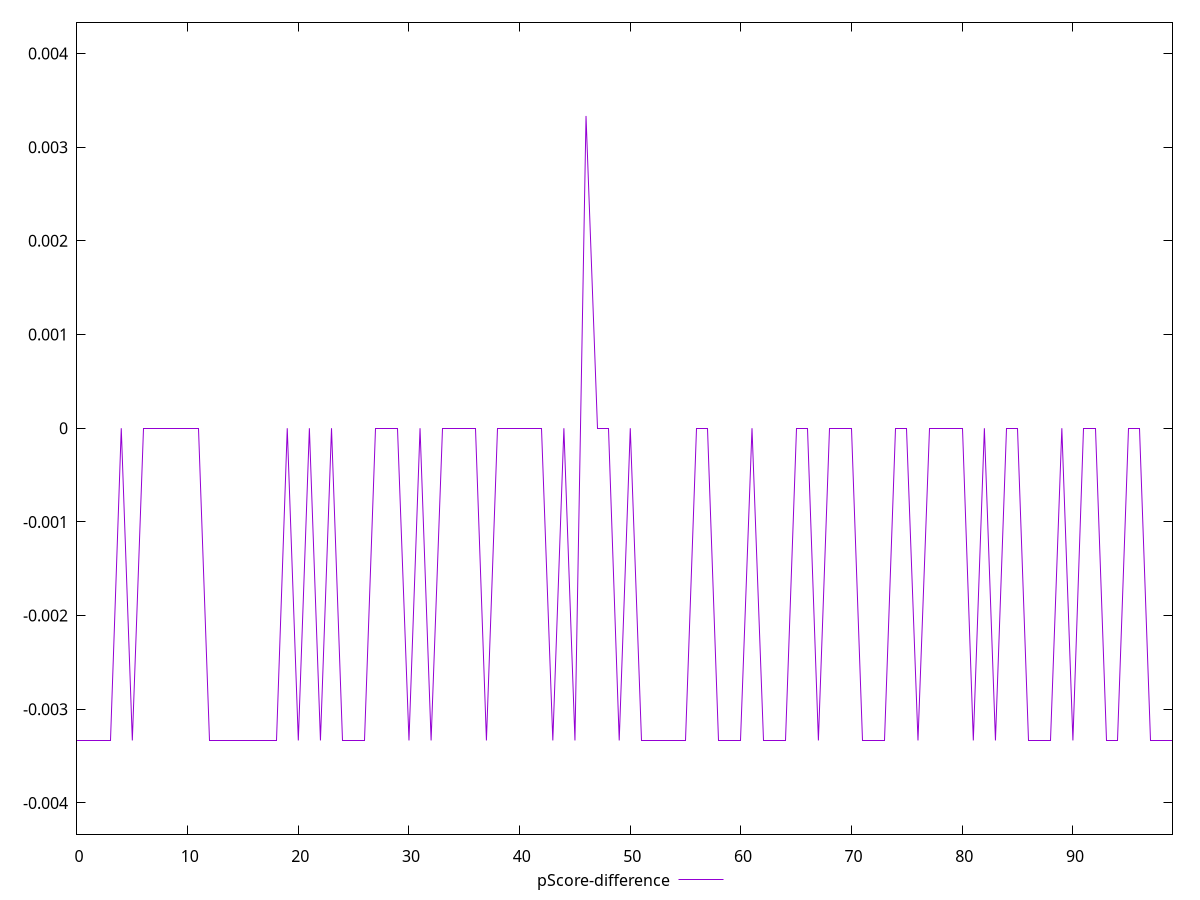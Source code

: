 reset

$pScoreDifference <<EOF
0 -0.0033333333333334103
1 -0.0033333333333334103
2 -0.0033333333333334103
3 -0.0033333333333334103
4 0
5 -0.0033333333333334103
6 0
7 0
8 0
9 0
10 0
11 0
12 -0.0033333333333334103
13 -0.0033333333333334103
14 -0.0033333333333334103
15 -0.0033333333333334103
16 -0.0033333333333334103
17 -0.0033333333333334103
18 -0.0033333333333334103
19 0
20 -0.0033333333333334103
21 0
22 -0.0033333333333334103
23 0
24 -0.0033333333333334103
25 -0.0033333333333334103
26 -0.0033333333333334103
27 0
28 0
29 0
30 -0.0033333333333334103
31 0
32 -0.0033333333333334103
33 0
34 0
35 0
36 0
37 -0.0033333333333334103
38 0
39 0
40 0
41 0
42 0
43 -0.0033333333333334103
44 0
45 -0.0033333333333334103
46 0.0033333333333334103
47 0
48 0
49 -0.0033333333333334103
50 0
51 -0.0033333333333334103
52 -0.0033333333333334103
53 -0.0033333333333334103
54 -0.0033333333333334103
55 -0.0033333333333334103
56 0
57 0
58 -0.0033333333333334103
59 -0.0033333333333334103
60 -0.0033333333333334103
61 0
62 -0.0033333333333334103
63 -0.0033333333333334103
64 -0.0033333333333334103
65 0
66 0
67 -0.0033333333333334103
68 0
69 0
70 0
71 -0.0033333333333334103
72 -0.0033333333333334103
73 -0.0033333333333334103
74 0
75 0
76 -0.0033333333333334103
77 0
78 0
79 0
80 0
81 -0.0033333333333334103
82 0
83 -0.0033333333333334103
84 0
85 0
86 -0.0033333333333334103
87 -0.0033333333333334103
88 -0.0033333333333334103
89 0
90 -0.0033333333333334103
91 0
92 0
93 -0.0033333333333334103
94 -0.0033333333333334103
95 0
96 0
97 -0.0033333333333334103
98 -0.0033333333333334103
99 -0.0033333333333334103
EOF

set key outside below
set xrange [0:99]
set yrange [-0.00433333333333341:0.00433333333333341]
set trange [-0.00433333333333341:0.00433333333333341]
set terminal svg size 640, 500 enhanced background rgb 'white'
set output "reports/report_00030_2021-02-24T20-42-31.540Z/unused-css-rules/samples/astro/pScore-difference/values.svg"

plot $pScoreDifference title "pScore-difference" with line

reset
